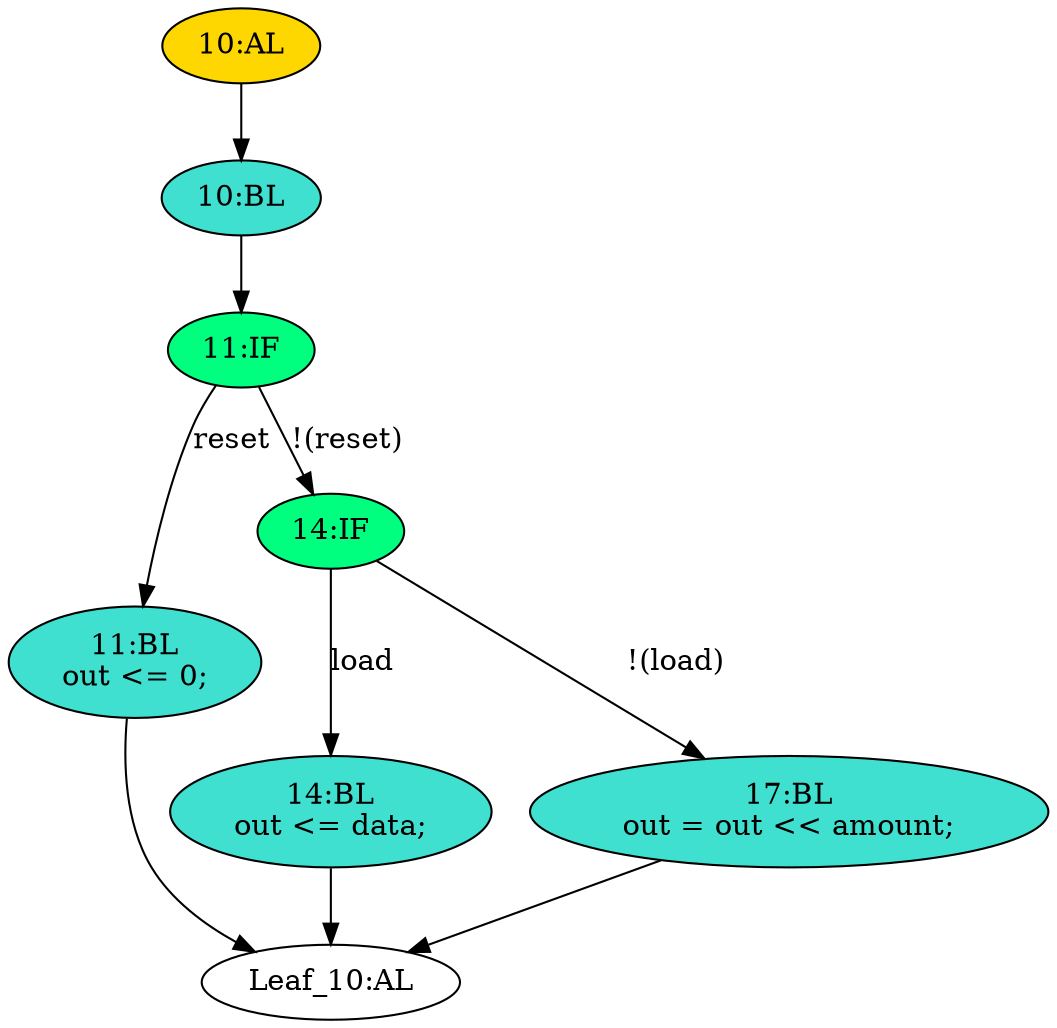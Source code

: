 strict digraph "" {
	node [label="\N"];
	"10:AL"	[ast="<pyverilog.vparser.ast.Always object at 0x7f5e4b711c10>",
		clk_sens=True,
		fillcolor=gold,
		label="10:AL",
		sens="['clk', 'reset']",
		statements="[]",
		style=filled,
		typ=Always,
		use_var="['load', 'reset', 'amount', 'data', 'out']"];
	"10:BL"	[ast="<pyverilog.vparser.ast.Block object at 0x7f5e4b711e50>",
		fillcolor=turquoise,
		label="10:BL",
		statements="[]",
		style=filled,
		typ=Block];
	"10:AL" -> "10:BL"	[cond="[]",
		lineno=None];
	"14:BL"	[ast="<pyverilog.vparser.ast.Block object at 0x7f5e4b70c210>",
		fillcolor=turquoise,
		label="14:BL
out <= data;",
		statements="[<pyverilog.vparser.ast.NonblockingSubstitution object at 0x7f5e4b70c250>]",
		style=filled,
		typ=Block];
	"Leaf_10:AL"	[def_var="['out']",
		label="Leaf_10:AL"];
	"14:BL" -> "Leaf_10:AL"	[cond="[]",
		lineno=None];
	"17:BL"	[ast="<pyverilog.vparser.ast.Block object at 0x7f5e4b711f50>",
		fillcolor=turquoise,
		label="17:BL
out = out << amount;",
		statements="[<pyverilog.vparser.ast.BlockingSubstitution object at 0x7f5e4b711f90>]",
		style=filled,
		typ=Block];
	"17:BL" -> "Leaf_10:AL"	[cond="[]",
		lineno=None];
	"11:BL"	[ast="<pyverilog.vparser.ast.Block object at 0x7f5e4b70c410>",
		fillcolor=turquoise,
		label="11:BL
out <= 0;",
		statements="[<pyverilog.vparser.ast.NonblockingSubstitution object at 0x7f5e4b7113d0>]",
		style=filled,
		typ=Block];
	"11:BL" -> "Leaf_10:AL"	[cond="[]",
		lineno=None];
	"14:IF"	[ast="<pyverilog.vparser.ast.IfStatement object at 0x7f5e4b711f10>",
		fillcolor=springgreen,
		label="14:IF",
		statements="[]",
		style=filled,
		typ=IfStatement];
	"14:IF" -> "14:BL"	[cond="['load']",
		label=load,
		lineno=14];
	"14:IF" -> "17:BL"	[cond="['load']",
		label="!(load)",
		lineno=14];
	"11:IF"	[ast="<pyverilog.vparser.ast.IfStatement object at 0x7f5e4b711e90>",
		fillcolor=springgreen,
		label="11:IF",
		statements="[]",
		style=filled,
		typ=IfStatement];
	"11:IF" -> "11:BL"	[cond="['reset']",
		label=reset,
		lineno=11];
	"11:IF" -> "14:IF"	[cond="['reset']",
		label="!(reset)",
		lineno=11];
	"10:BL" -> "11:IF"	[cond="[]",
		lineno=None];
}
